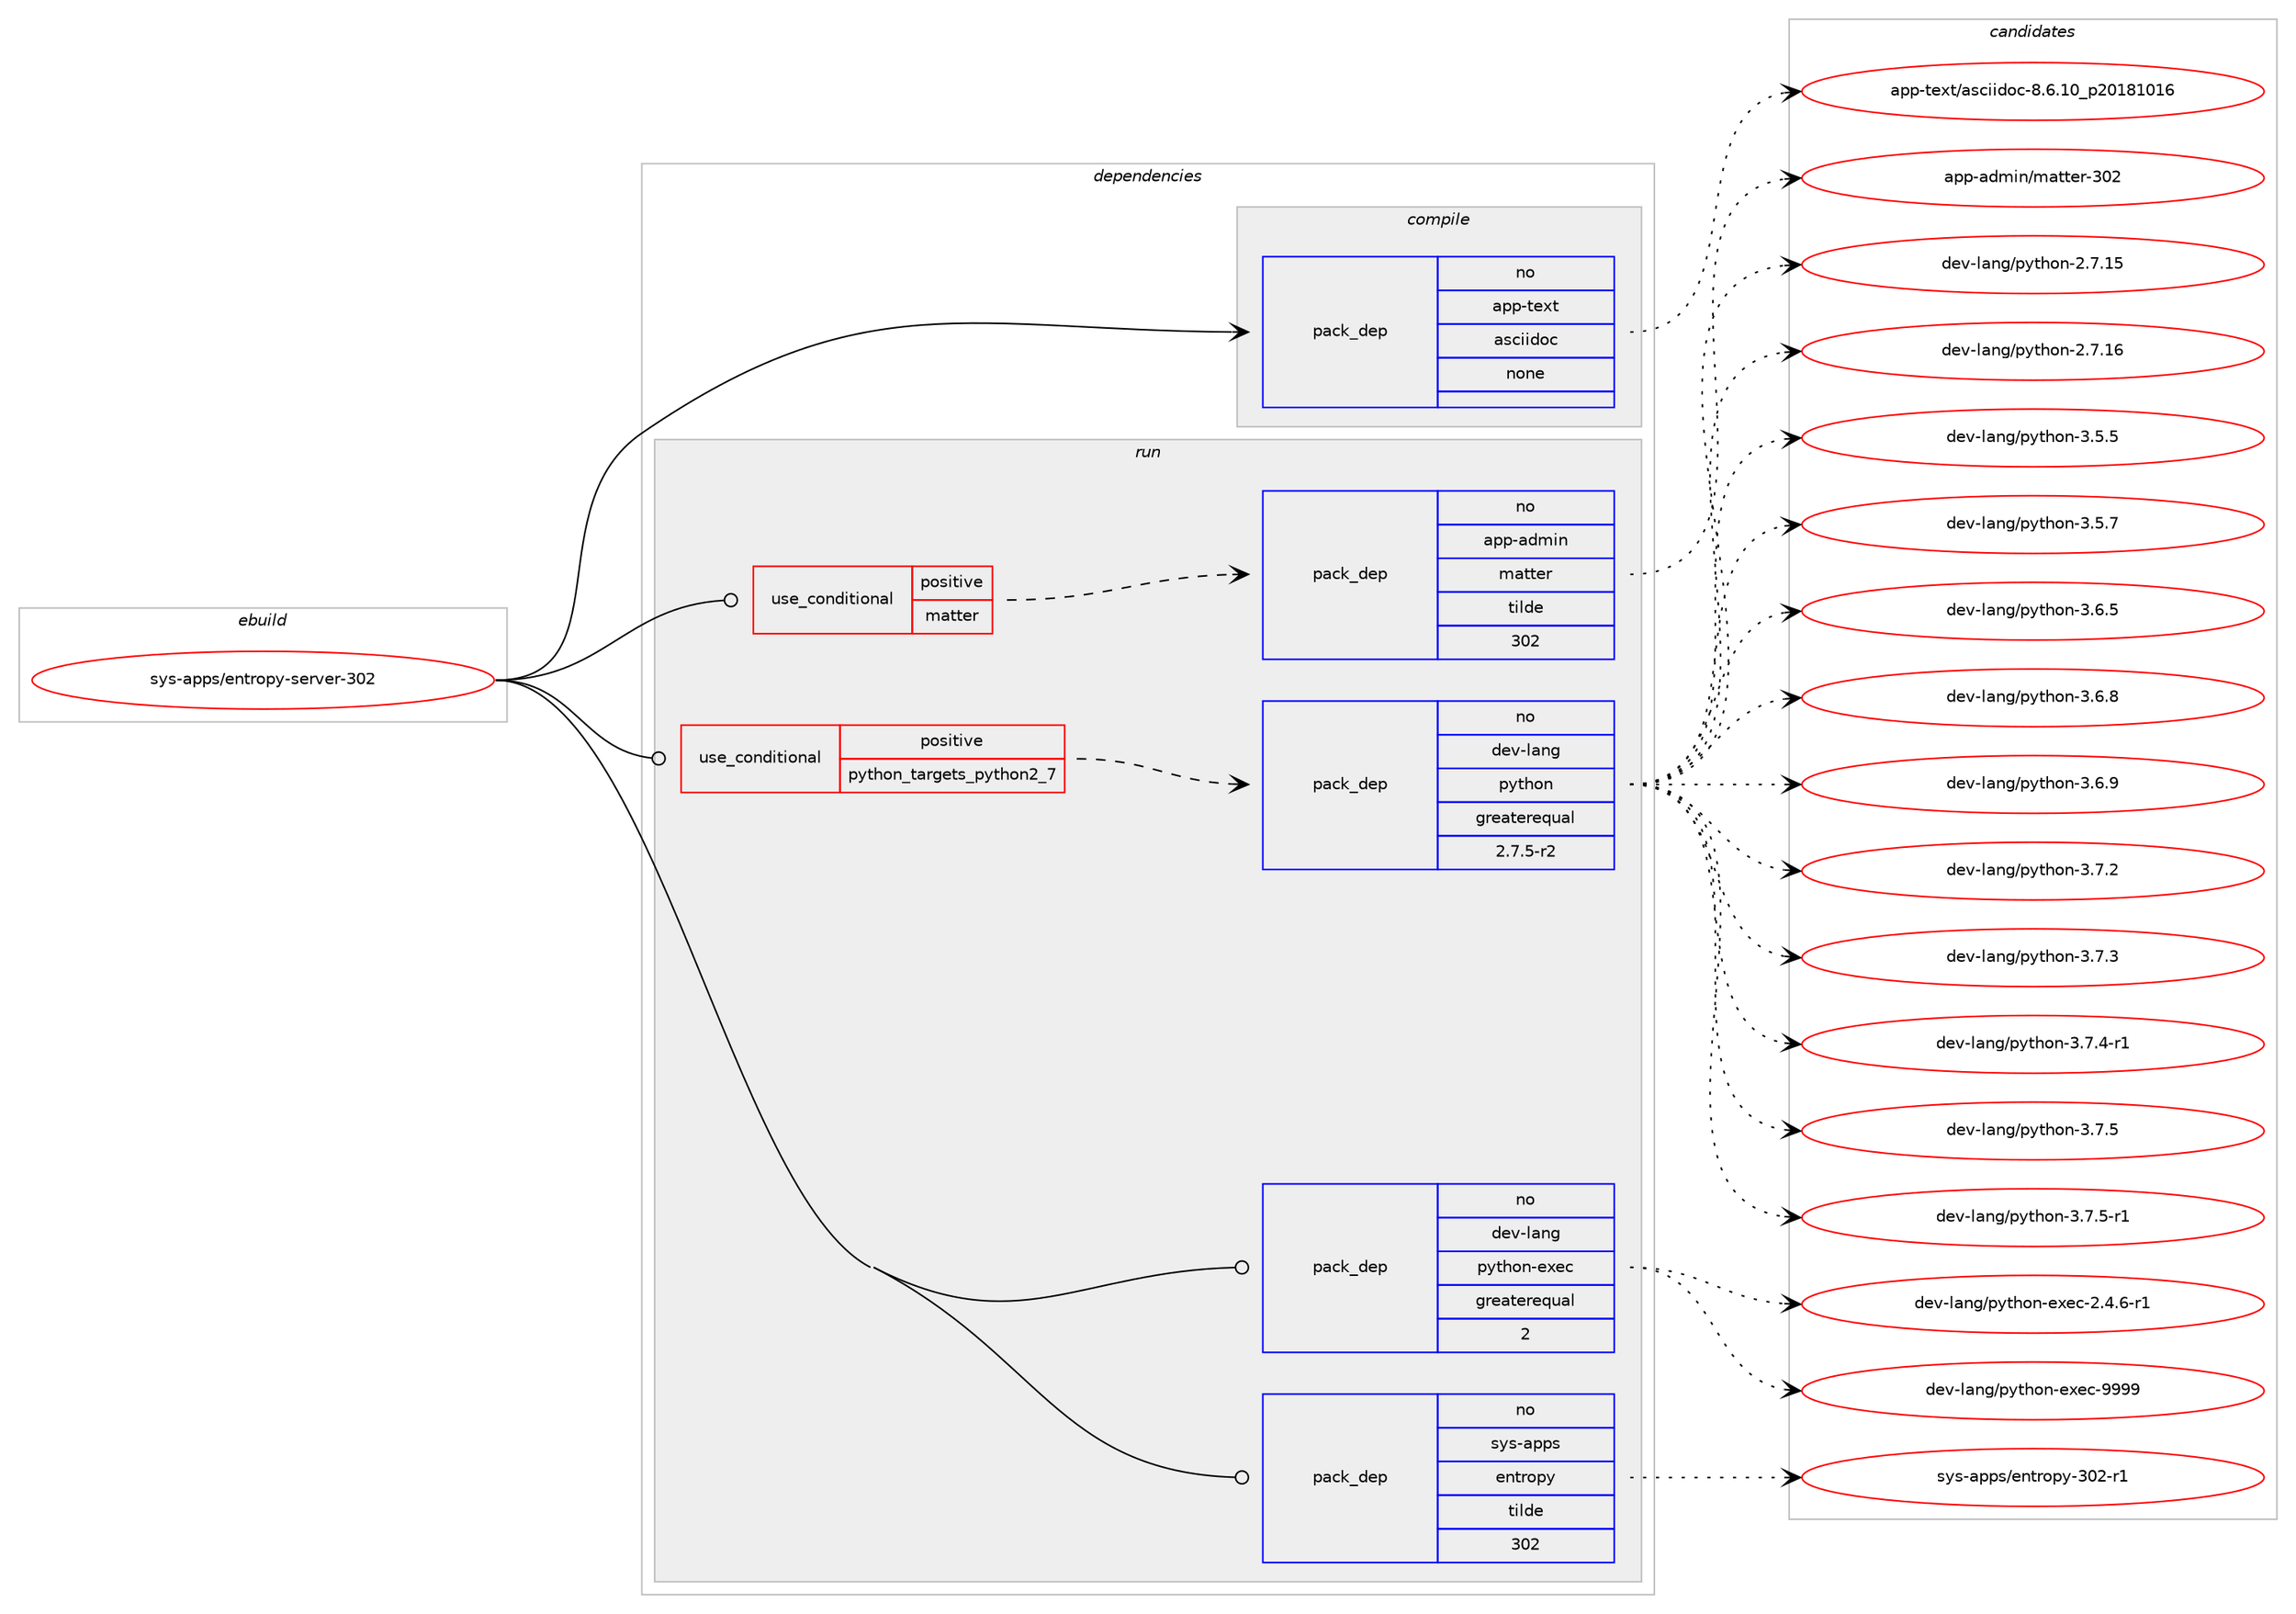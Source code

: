 digraph prolog {

# *************
# Graph options
# *************

newrank=true;
concentrate=true;
compound=true;
graph [rankdir=LR,fontname=Helvetica,fontsize=10,ranksep=1.5];#, ranksep=2.5, nodesep=0.2];
edge  [arrowhead=vee];
node  [fontname=Helvetica,fontsize=10];

# **********
# The ebuild
# **********

subgraph cluster_leftcol {
color=gray;
rank=same;
label=<<i>ebuild</i>>;
id [label="sys-apps/entropy-server-302", color=red, width=4, href="../sys-apps/entropy-server-302.svg"];
}

# ****************
# The dependencies
# ****************

subgraph cluster_midcol {
color=gray;
label=<<i>dependencies</i>>;
subgraph cluster_compile {
fillcolor="#eeeeee";
style=filled;
label=<<i>compile</i>>;
subgraph pack648579 {
dependency874344 [label=<<TABLE BORDER="0" CELLBORDER="1" CELLSPACING="0" CELLPADDING="4" WIDTH="220"><TR><TD ROWSPAN="6" CELLPADDING="30">pack_dep</TD></TR><TR><TD WIDTH="110">no</TD></TR><TR><TD>app-text</TD></TR><TR><TD>asciidoc</TD></TR><TR><TD>none</TD></TR><TR><TD></TD></TR></TABLE>>, shape=none, color=blue];
}
id:e -> dependency874344:w [weight=20,style="solid",arrowhead="vee"];
}
subgraph cluster_compileandrun {
fillcolor="#eeeeee";
style=filled;
label=<<i>compile and run</i>>;
}
subgraph cluster_run {
fillcolor="#eeeeee";
style=filled;
label=<<i>run</i>>;
subgraph cond210433 {
dependency874345 [label=<<TABLE BORDER="0" CELLBORDER="1" CELLSPACING="0" CELLPADDING="4"><TR><TD ROWSPAN="3" CELLPADDING="10">use_conditional</TD></TR><TR><TD>positive</TD></TR><TR><TD>matter</TD></TR></TABLE>>, shape=none, color=red];
subgraph pack648580 {
dependency874346 [label=<<TABLE BORDER="0" CELLBORDER="1" CELLSPACING="0" CELLPADDING="4" WIDTH="220"><TR><TD ROWSPAN="6" CELLPADDING="30">pack_dep</TD></TR><TR><TD WIDTH="110">no</TD></TR><TR><TD>app-admin</TD></TR><TR><TD>matter</TD></TR><TR><TD>tilde</TD></TR><TR><TD>302</TD></TR></TABLE>>, shape=none, color=blue];
}
dependency874345:e -> dependency874346:w [weight=20,style="dashed",arrowhead="vee"];
}
id:e -> dependency874345:w [weight=20,style="solid",arrowhead="odot"];
subgraph cond210434 {
dependency874347 [label=<<TABLE BORDER="0" CELLBORDER="1" CELLSPACING="0" CELLPADDING="4"><TR><TD ROWSPAN="3" CELLPADDING="10">use_conditional</TD></TR><TR><TD>positive</TD></TR><TR><TD>python_targets_python2_7</TD></TR></TABLE>>, shape=none, color=red];
subgraph pack648581 {
dependency874348 [label=<<TABLE BORDER="0" CELLBORDER="1" CELLSPACING="0" CELLPADDING="4" WIDTH="220"><TR><TD ROWSPAN="6" CELLPADDING="30">pack_dep</TD></TR><TR><TD WIDTH="110">no</TD></TR><TR><TD>dev-lang</TD></TR><TR><TD>python</TD></TR><TR><TD>greaterequal</TD></TR><TR><TD>2.7.5-r2</TD></TR></TABLE>>, shape=none, color=blue];
}
dependency874347:e -> dependency874348:w [weight=20,style="dashed",arrowhead="vee"];
}
id:e -> dependency874347:w [weight=20,style="solid",arrowhead="odot"];
subgraph pack648582 {
dependency874349 [label=<<TABLE BORDER="0" CELLBORDER="1" CELLSPACING="0" CELLPADDING="4" WIDTH="220"><TR><TD ROWSPAN="6" CELLPADDING="30">pack_dep</TD></TR><TR><TD WIDTH="110">no</TD></TR><TR><TD>dev-lang</TD></TR><TR><TD>python-exec</TD></TR><TR><TD>greaterequal</TD></TR><TR><TD>2</TD></TR></TABLE>>, shape=none, color=blue];
}
id:e -> dependency874349:w [weight=20,style="solid",arrowhead="odot"];
subgraph pack648583 {
dependency874350 [label=<<TABLE BORDER="0" CELLBORDER="1" CELLSPACING="0" CELLPADDING="4" WIDTH="220"><TR><TD ROWSPAN="6" CELLPADDING="30">pack_dep</TD></TR><TR><TD WIDTH="110">no</TD></TR><TR><TD>sys-apps</TD></TR><TR><TD>entropy</TD></TR><TR><TD>tilde</TD></TR><TR><TD>302</TD></TR></TABLE>>, shape=none, color=blue];
}
id:e -> dependency874350:w [weight=20,style="solid",arrowhead="odot"];
}
}

# **************
# The candidates
# **************

subgraph cluster_choices {
rank=same;
color=gray;
label=<<i>candidates</i>>;

subgraph choice648579 {
color=black;
nodesep=1;
choice97112112451161011201164797115991051051001119945564654464948951125048495649484954 [label="app-text/asciidoc-8.6.10_p20181016", color=red, width=4,href="../app-text/asciidoc-8.6.10_p20181016.svg"];
dependency874344:e -> choice97112112451161011201164797115991051051001119945564654464948951125048495649484954:w [style=dotted,weight="100"];
}
subgraph choice648580 {
color=black;
nodesep=1;
choice971121124597100109105110471099711611610111445514850 [label="app-admin/matter-302", color=red, width=4,href="../app-admin/matter-302.svg"];
dependency874346:e -> choice971121124597100109105110471099711611610111445514850:w [style=dotted,weight="100"];
}
subgraph choice648581 {
color=black;
nodesep=1;
choice10010111845108971101034711212111610411111045504655464953 [label="dev-lang/python-2.7.15", color=red, width=4,href="../dev-lang/python-2.7.15.svg"];
choice10010111845108971101034711212111610411111045504655464954 [label="dev-lang/python-2.7.16", color=red, width=4,href="../dev-lang/python-2.7.16.svg"];
choice100101118451089711010347112121116104111110455146534653 [label="dev-lang/python-3.5.5", color=red, width=4,href="../dev-lang/python-3.5.5.svg"];
choice100101118451089711010347112121116104111110455146534655 [label="dev-lang/python-3.5.7", color=red, width=4,href="../dev-lang/python-3.5.7.svg"];
choice100101118451089711010347112121116104111110455146544653 [label="dev-lang/python-3.6.5", color=red, width=4,href="../dev-lang/python-3.6.5.svg"];
choice100101118451089711010347112121116104111110455146544656 [label="dev-lang/python-3.6.8", color=red, width=4,href="../dev-lang/python-3.6.8.svg"];
choice100101118451089711010347112121116104111110455146544657 [label="dev-lang/python-3.6.9", color=red, width=4,href="../dev-lang/python-3.6.9.svg"];
choice100101118451089711010347112121116104111110455146554650 [label="dev-lang/python-3.7.2", color=red, width=4,href="../dev-lang/python-3.7.2.svg"];
choice100101118451089711010347112121116104111110455146554651 [label="dev-lang/python-3.7.3", color=red, width=4,href="../dev-lang/python-3.7.3.svg"];
choice1001011184510897110103471121211161041111104551465546524511449 [label="dev-lang/python-3.7.4-r1", color=red, width=4,href="../dev-lang/python-3.7.4-r1.svg"];
choice100101118451089711010347112121116104111110455146554653 [label="dev-lang/python-3.7.5", color=red, width=4,href="../dev-lang/python-3.7.5.svg"];
choice1001011184510897110103471121211161041111104551465546534511449 [label="dev-lang/python-3.7.5-r1", color=red, width=4,href="../dev-lang/python-3.7.5-r1.svg"];
dependency874348:e -> choice10010111845108971101034711212111610411111045504655464953:w [style=dotted,weight="100"];
dependency874348:e -> choice10010111845108971101034711212111610411111045504655464954:w [style=dotted,weight="100"];
dependency874348:e -> choice100101118451089711010347112121116104111110455146534653:w [style=dotted,weight="100"];
dependency874348:e -> choice100101118451089711010347112121116104111110455146534655:w [style=dotted,weight="100"];
dependency874348:e -> choice100101118451089711010347112121116104111110455146544653:w [style=dotted,weight="100"];
dependency874348:e -> choice100101118451089711010347112121116104111110455146544656:w [style=dotted,weight="100"];
dependency874348:e -> choice100101118451089711010347112121116104111110455146544657:w [style=dotted,weight="100"];
dependency874348:e -> choice100101118451089711010347112121116104111110455146554650:w [style=dotted,weight="100"];
dependency874348:e -> choice100101118451089711010347112121116104111110455146554651:w [style=dotted,weight="100"];
dependency874348:e -> choice1001011184510897110103471121211161041111104551465546524511449:w [style=dotted,weight="100"];
dependency874348:e -> choice100101118451089711010347112121116104111110455146554653:w [style=dotted,weight="100"];
dependency874348:e -> choice1001011184510897110103471121211161041111104551465546534511449:w [style=dotted,weight="100"];
}
subgraph choice648582 {
color=black;
nodesep=1;
choice10010111845108971101034711212111610411111045101120101994550465246544511449 [label="dev-lang/python-exec-2.4.6-r1", color=red, width=4,href="../dev-lang/python-exec-2.4.6-r1.svg"];
choice10010111845108971101034711212111610411111045101120101994557575757 [label="dev-lang/python-exec-9999", color=red, width=4,href="../dev-lang/python-exec-9999.svg"];
dependency874349:e -> choice10010111845108971101034711212111610411111045101120101994550465246544511449:w [style=dotted,weight="100"];
dependency874349:e -> choice10010111845108971101034711212111610411111045101120101994557575757:w [style=dotted,weight="100"];
}
subgraph choice648583 {
color=black;
nodesep=1;
choice115121115459711211211547101110116114111112121455148504511449 [label="sys-apps/entropy-302-r1", color=red, width=4,href="../sys-apps/entropy-302-r1.svg"];
dependency874350:e -> choice115121115459711211211547101110116114111112121455148504511449:w [style=dotted,weight="100"];
}
}

}
